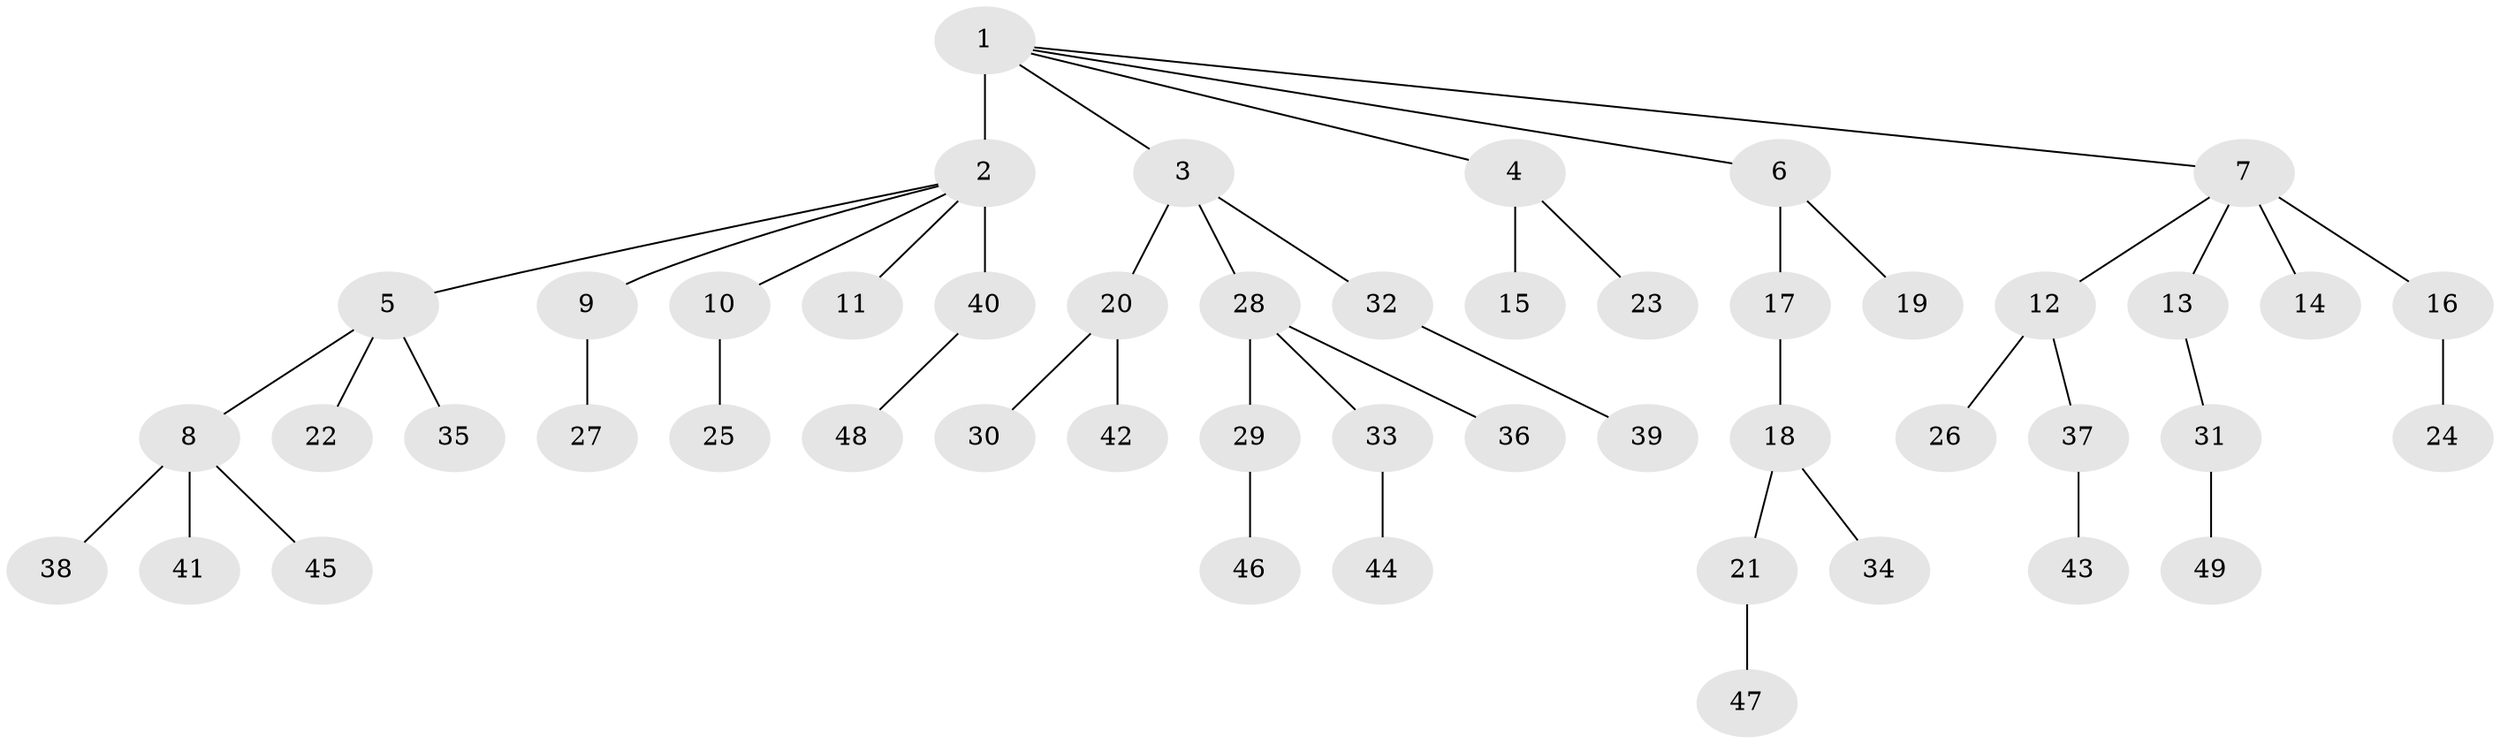 // original degree distribution, {11: 0.010526315789473684, 3: 0.15789473684210525, 5: 0.042105263157894736, 2: 0.23157894736842105, 4: 0.05263157894736842, 1: 0.5052631578947369}
// Generated by graph-tools (version 1.1) at 2025/36/03/09/25 02:36:51]
// undirected, 49 vertices, 48 edges
graph export_dot {
graph [start="1"]
  node [color=gray90,style=filled];
  1;
  2;
  3;
  4;
  5;
  6;
  7;
  8;
  9;
  10;
  11;
  12;
  13;
  14;
  15;
  16;
  17;
  18;
  19;
  20;
  21;
  22;
  23;
  24;
  25;
  26;
  27;
  28;
  29;
  30;
  31;
  32;
  33;
  34;
  35;
  36;
  37;
  38;
  39;
  40;
  41;
  42;
  43;
  44;
  45;
  46;
  47;
  48;
  49;
  1 -- 2 [weight=6.0];
  1 -- 3 [weight=1.0];
  1 -- 4 [weight=1.0];
  1 -- 6 [weight=1.0];
  1 -- 7 [weight=1.0];
  2 -- 5 [weight=1.0];
  2 -- 9 [weight=1.0];
  2 -- 10 [weight=1.0];
  2 -- 11 [weight=1.0];
  2 -- 40 [weight=1.0];
  3 -- 20 [weight=1.0];
  3 -- 28 [weight=1.0];
  3 -- 32 [weight=1.0];
  4 -- 15 [weight=1.0];
  4 -- 23 [weight=1.0];
  5 -- 8 [weight=1.0];
  5 -- 22 [weight=1.0];
  5 -- 35 [weight=1.0];
  6 -- 17 [weight=1.0];
  6 -- 19 [weight=1.0];
  7 -- 12 [weight=1.0];
  7 -- 13 [weight=1.0];
  7 -- 14 [weight=2.0];
  7 -- 16 [weight=1.0];
  8 -- 38 [weight=1.0];
  8 -- 41 [weight=1.0];
  8 -- 45 [weight=1.0];
  9 -- 27 [weight=2.0];
  10 -- 25 [weight=1.0];
  12 -- 26 [weight=2.0];
  12 -- 37 [weight=1.0];
  13 -- 31 [weight=1.0];
  16 -- 24 [weight=1.0];
  17 -- 18 [weight=1.0];
  18 -- 21 [weight=1.0];
  18 -- 34 [weight=1.0];
  20 -- 30 [weight=1.0];
  20 -- 42 [weight=1.0];
  21 -- 47 [weight=1.0];
  28 -- 29 [weight=1.0];
  28 -- 33 [weight=1.0];
  28 -- 36 [weight=1.0];
  29 -- 46 [weight=1.0];
  31 -- 49 [weight=1.0];
  32 -- 39 [weight=1.0];
  33 -- 44 [weight=3.0];
  37 -- 43 [weight=1.0];
  40 -- 48 [weight=1.0];
}
